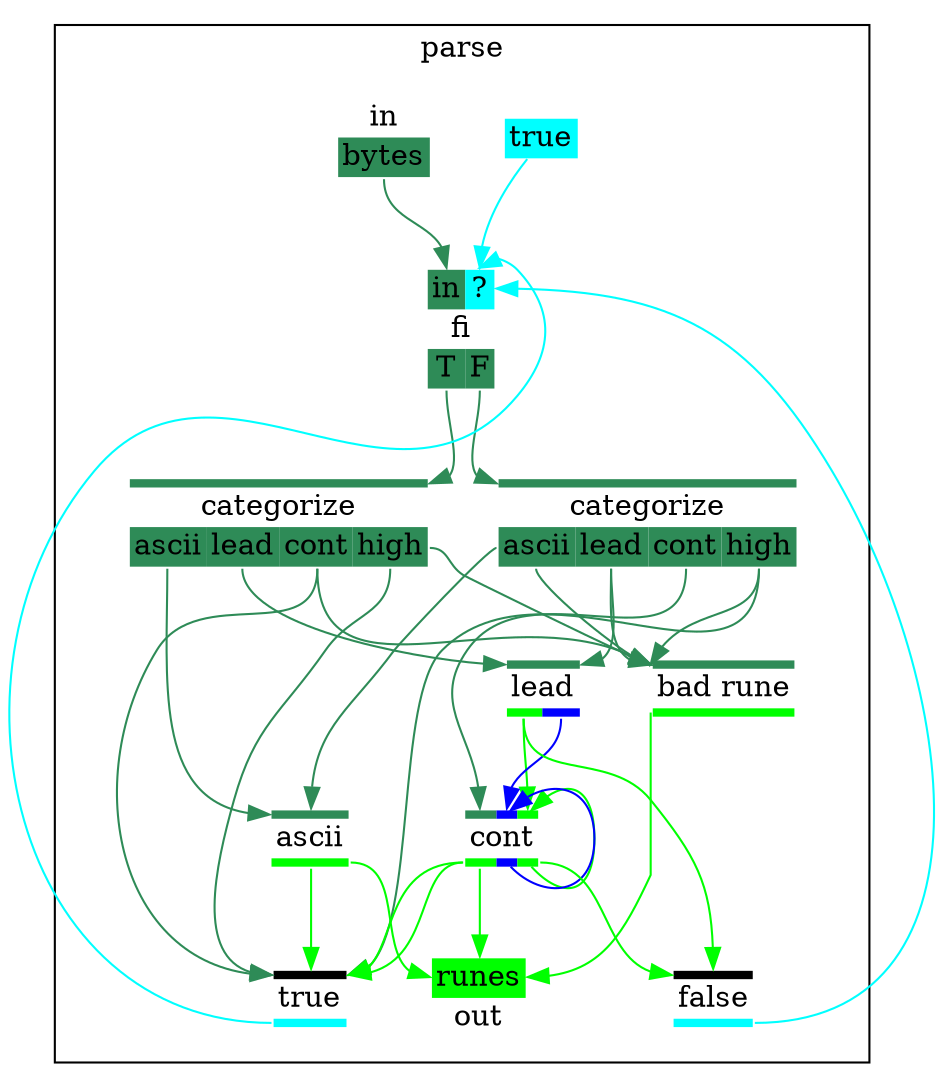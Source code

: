 digraph flow {
	rankdir = TB;
	node [shape=none; style=rounded]
	subgraph cluster_byte_parse_rune {
		shape = box
		label = "parse"
		byte_parse_rune_in [
			label=< <table border="0" cellspacing="0">
					<tr><td port="fn">in</td></tr>
					<tr><td port="a" bgcolor="seagreen">bytes</td></tr>
					</table>>
		]

		byte_parse_rune_fi0_kick [
			label=< <table border="0" cellspacing="0">
					<tr><td port="a" bgcolor="cyan">true</td></tr>
					</table>>
		]

		byte_parse_rune_fi0 [
			label=< <table border="0" cellspacing="0">
					<tr><td port="0" bgcolor="seagreen">in</td><td port="1" bgcolor="cyan">?</td></tr>
					<tr><td colspan="2" port="fn">fi</td></tr>
					<tr><td port="a" bgcolor="seagreen">T</td><td port="b" bgcolor="seagreen">F</td></tr>
					</table>>
		]
		byte_parse_rune_in:a -> byte_parse_rune_fi0:0 [color=seagreen]
		byte_parse_rune_fi0_kick:a -> byte_parse_rune_fi0:1 [color=cyan]

		byte_parse_rune_categorize_initial [
			label=< <table border="0" cellspacing="0">
					<tr><td colspan="4" port="0" bgcolor="seagreen"></td></tr>
					<tr><td colspan="4" port="fn">categorize</td></tr>
					<tr><td port="a" bgcolor="seagreen">ascii</td><td port="b" bgcolor="seagreen">lead</td><td port="c" bgcolor="seagreen">cont</td><td port="d" bgcolor="seagreen">high</td></tr>
					</table>>
		]
		byte_parse_rune_fi0:a -> byte_parse_rune_categorize_initial:0 [color=seagreen]

		byte_parse_rune_categorize_continuation [
			label=< <table border="0" cellspacing="0">
					<tr><td colspan="4" port="0" bgcolor="seagreen"></td></tr>
					<tr><td colspan="4" port="fn">categorize</td></tr>
					<tr><td port="a" bgcolor="seagreen">ascii</td><td port="b" bgcolor="seagreen">lead</td><td port="c" bgcolor="seagreen">cont</td><td port="d" bgcolor="seagreen">high</td></tr>
					</table>>
		]
		byte_parse_rune_fi0:b -> byte_parse_rune_categorize_continuation:0 [color=seagreen]

		byte_parse_rune_badrune [
			label=< <table border="0" cellspacing="0">
					<tr><td port="0" bgcolor="seagreen"></td></tr>
					<tr><td port="fn">bad rune</td></tr>
					<tr><td port="a" bgcolor="green"></td></tr>
					</table>>
		]
		byte_parse_rune_categorize_initial:c -> byte_parse_rune_badrune:0 [color=seagreen]
		byte_parse_rune_categorize_initial:d -> byte_parse_rune_badrune:0 [color=seagreen]
		byte_parse_rune_categorize_continuation:a -> byte_parse_rune_badrune:0 [color=seagreen]
		byte_parse_rune_categorize_continuation:b -> byte_parse_rune_badrune:0 [color=seagreen]
		byte_parse_rune_categorize_continuation:d -> byte_parse_rune_badrune:0 [color=seagreen]

		byte_parse_rune_ascii [
			label=< <table border="0" cellspacing="0">
					<tr><td port="0" bgcolor="seagreen"></td></tr>
					<tr><td port="fn">ascii</td></tr>
					<tr><td port="a" bgcolor="green"></td></tr>
					</table>>
		]
		byte_parse_rune_categorize_initial:a -> byte_parse_rune_ascii:0 [color=seagreen]
		byte_parse_rune_categorize_continuation:a -> byte_parse_rune_ascii:0 [color=seagreen]

		byte_parse_rune_lead [
			label=< <table border="0" cellspacing="0">
					<tr><td colspan="2" port="0" bgcolor="seagreen"></td></tr>
					<tr><td colspan="2" port="fn">lead</td></tr>
					<tr><td port="a" bgcolor="green"></td><td port="b" bgcolor="blue"></td></tr>
					</table>>
		]
		byte_parse_rune_categorize_initial:b -> byte_parse_rune_lead:0 [color=seagreen]
		byte_parse_rune_categorize_continuation:b -> byte_parse_rune_lead:0 [color=seagreen]

		byte_parse_rune_cont [
			label=< <table border="0" cellspacing="0">
					<tr><td port="0" bgcolor="seagreen"></td><td port="1" bgcolor="blue"></td><td port="2" bgcolor="green"></td></tr>
					<tr><td colspan="3" port="fn">cont</td></tr>
					<tr><td port="a" bgcolor="green"></td><td port="b" bgcolor="blue"></td><td port="c" bgcolor="green"></td></tr>
					</table>>
		]
		byte_parse_rune_categorize_continuation:c -> byte_parse_rune_cont:0 [color=seagreen]
		byte_parse_rune_lead:a -> byte_parse_rune_cont:2 [color=green]
		byte_parse_rune_lead:b -> byte_parse_rune_cont:1 [color=blue]
		byte_parse_rune_cont:c -> byte_parse_rune_cont:2 [color=green]
		byte_parse_rune_cont:b -> byte_parse_rune_cont:1 [color=blue]
		byte_parse_rune_cont:c -> byte_parse_rune_false:0 [color=green]
		byte_parse_rune_cont:a -> byte_parse_rune_true:0 [color=green]

		byte_parse_rune_true [
			label=< <table border="0" cellspacing="0">
					<tr><td port="0" bgcolor="black"></td></tr>
					<tr><td port="fn">true</td></tr>
					<tr><td port="a" bgcolor="cyan"></td></tr>
					</table>>
		]
		byte_parse_rune_ascii:a -> byte_parse_rune_true:0 [color=green]
		byte_parse_rune_cont:a -> byte_parse_rune_true:0 [color=green]
		byte_parse_rune_categorize_initial:c -> byte_parse_rune_true:0 [color=seagreen]
		byte_parse_rune_categorize_initial:d -> byte_parse_rune_true:0 [color=seagreen]
		byte_parse_rune_categorize_continuation:d -> byte_parse_rune_true:0 [color=seagreen]
		byte_parse_rune_true:a -> byte_parse_rune_fi0:1 [color=cyan]

		byte_parse_rune_false [
			label=< <table border="0" cellspacing="0">
					<tr><td port="0" bgcolor="black"></td></tr>
					<tr><td port="fn">false</td></tr>
					<tr><td port="a" bgcolor="cyan"></td></tr>
					</table>>
		]
		byte_parse_rune_lead:a -> byte_parse_rune_false:0 [color=green]
		byte_parse_rune_false:a -> byte_parse_rune_fi0:1 [color=cyan]

		byte_parse_rune_out [
			label=< <table border="0" cellspacing="0">
					<tr><td port="0" bgcolor="green">runes</td></tr>
					<tr><td port="fn">out</td></tr>
					</table>>
		]
		byte_parse_rune_ascii:a -> byte_parse_rune_out:0 [color=green]
		byte_parse_rune_badrune:a -> byte_parse_rune_out:0 [color=green]
		byte_parse_rune_cont:a -> byte_parse_rune_out:0 [color=green]
	}
}
